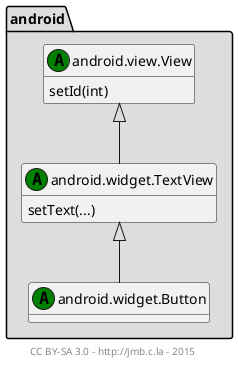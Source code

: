 @startuml
'-----------------
'skinparam backgroundColor LightYellow
skinparam defaultFontName Monaco
center footer CC BY-SA 3.0 - http://jmb.c.la - 2015
hide members
show methods
'-----------------
package android #DDDDDD {
  class "android.view.View" as v << (A,green)>> {
  	setId(int)
  }
  class "android.widget.TextView" as tv << (A,green)>> {
  	setText(...)
  }
  class "android.widget.Button" as b << (A,green)>> {
  }
}
v <|-- tv
tv <|-- b
@enduml